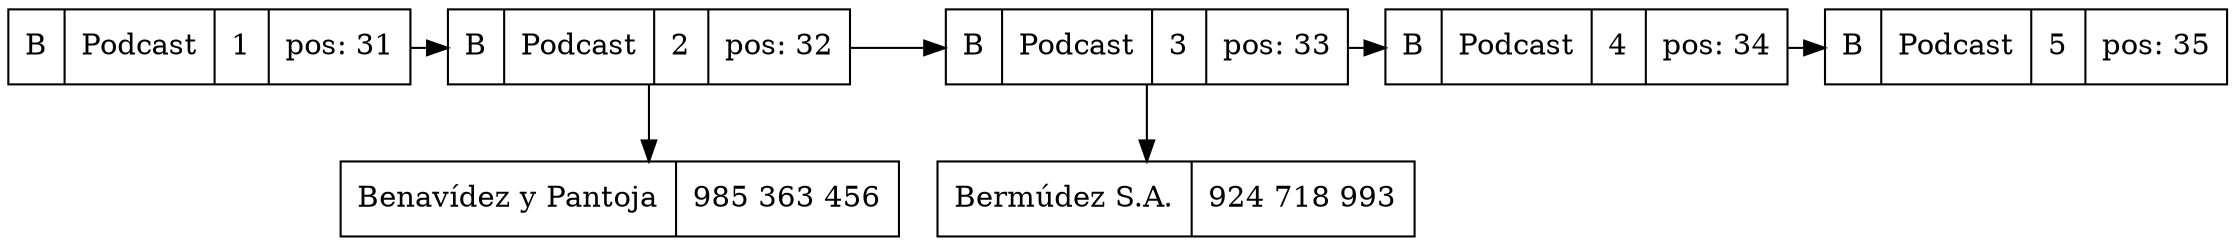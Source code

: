 digraph G{
node[shape="box" shape="record"]
graph[splines="ortho"]
node30[label="B|Podcast|1|pos: 31"];
node30->node31;
node31[label="B|Podcast|2|pos: 32"];
node0xc0000944b0[label="Benavídez y Pantoja|985 363 456"];
node31->node0xc0000944b0;
node31->node32;
node32[label="B|Podcast|3|pos: 33"];
node0xc000094500[label="Bermúdez S.A.|924 718 993"];
node32->node0xc000094500;
node32->node33;
node33[label="B|Podcast|4|pos: 34"];
node33->node34;
node34[label="B|Podcast|5|pos: 35"];
{rank="same"; node30; node31; node32; node33; node34}
}
